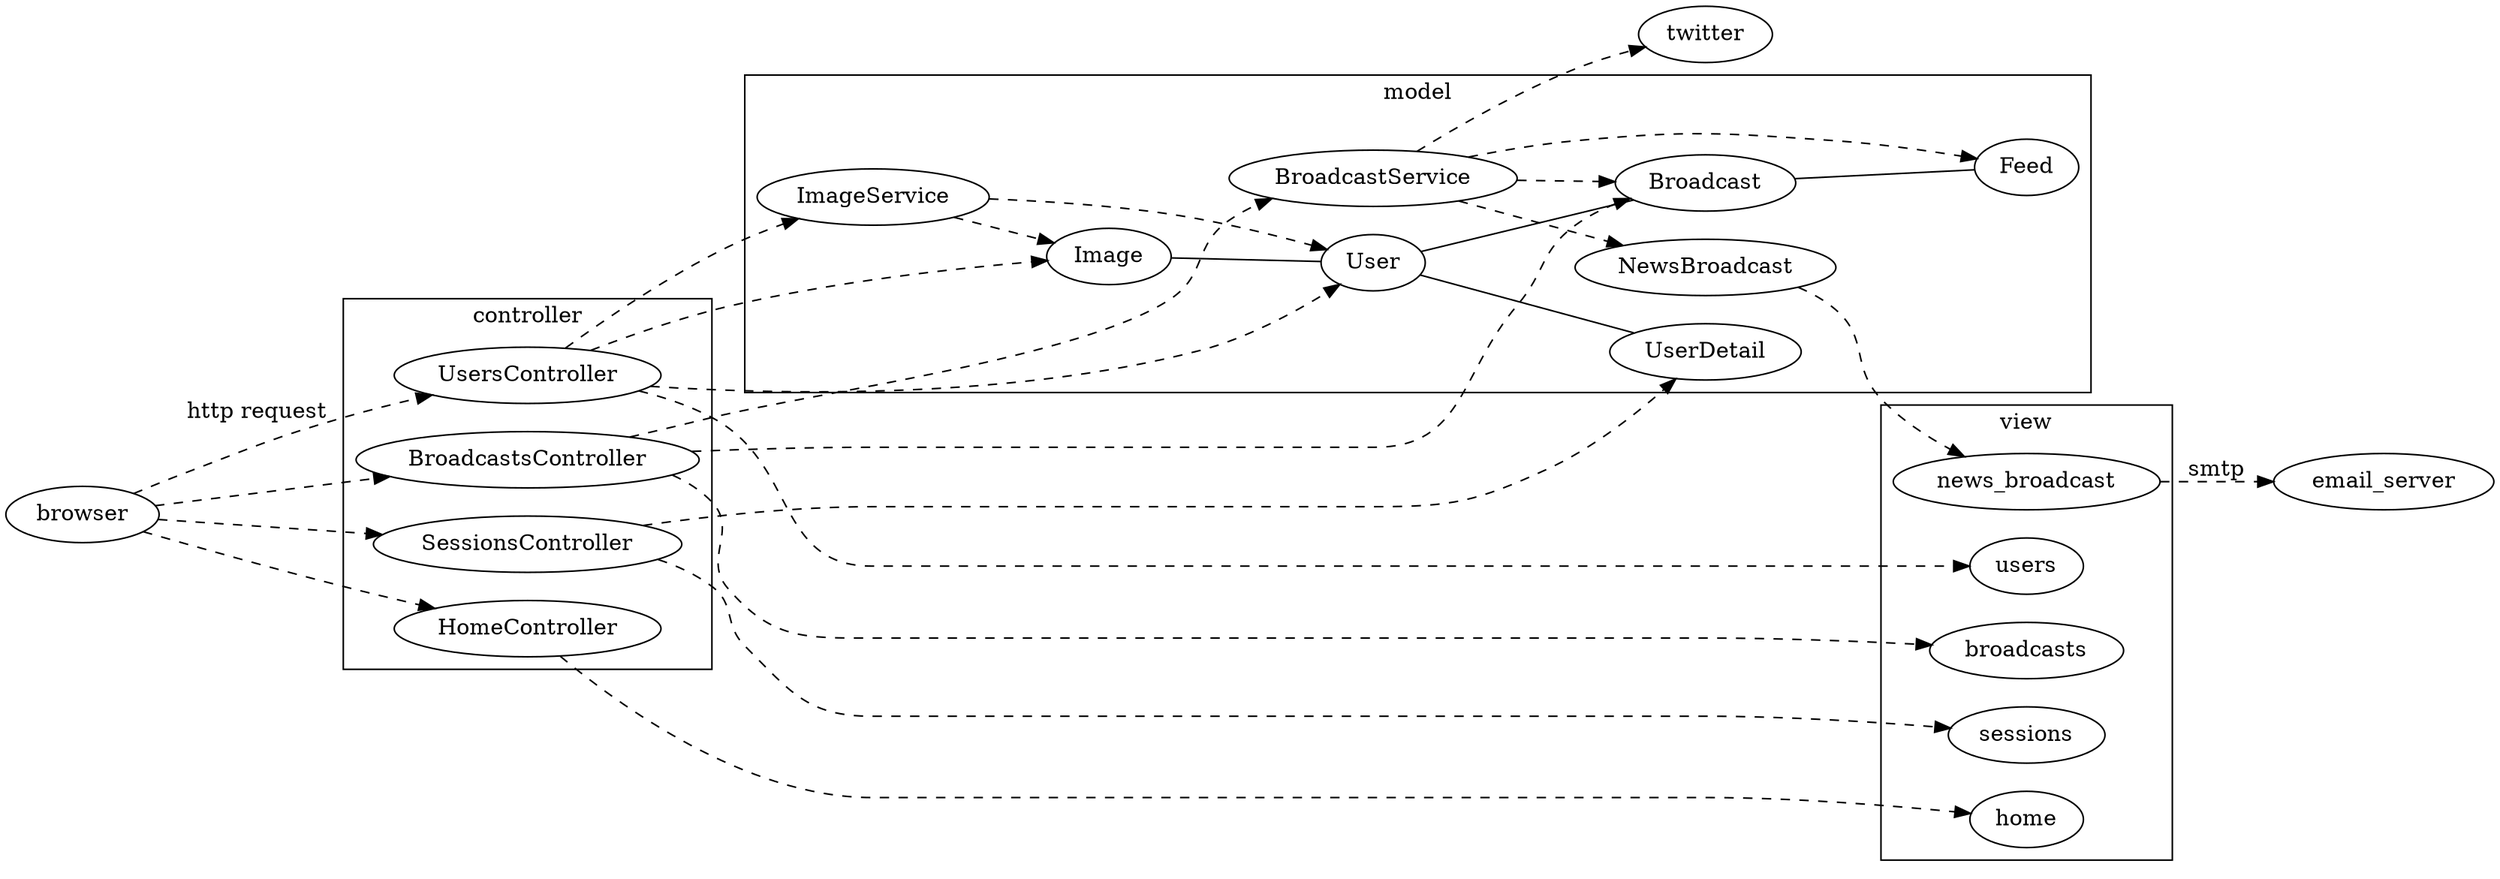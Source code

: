 digraph D { 
  rankdir=LR;

  BroadcastsController;
  UsersController;
  SessionsController;
  HomeController;

  BroadcastService;
  Broadcast;
  Feed;
  ImageService;
  Image;
  User;
  UserDetail;
  NewsBroadcast;

  home;
  broadcasts;
  sessions;
  users;
  news_broadcast;

  browser;
  twitter;
  email_server;

  subgraph cluster_0 {
    label="controller";
    color=black;

    BroadcastsController;
    UsersController;
    SessionsController;
    HomeController;
  }

  subgraph cluster_1 {
    label="model";
    color=black;
    
    BroadcastService;
    Broadcast;
    Feed;
    ImageService;
    Image;
    User;
    UserDetail;
    NewsBroadcast;
  }

  subgraph cluster_2 {
    label="view";
    color=black;

    home;
    broadcasts;
    sessions;
    users;
    news_broadcast;
  }


  edge[style="dashed"]
  browser -> UsersController[label="http request"];
  browser -> BroadcastsController;
  browser -> SessionsController;
  browser -> HomeController;

  BroadcastsController -> BroadcastService;
  BroadcastsController -> Broadcast;
  BroadcastService -> twitter;
  BroadcastService -> Feed;
  BroadcastService -> Broadcast;
  BroadcastService -> NewsBroadcast;

  UsersController -> ImageService;
  UsersController -> User;
  UsersController -> Image;
  ImageService -> User;
  ImageService -> Image;

  SessionsController -> UserDetail;

  HomeController -> home;
  BroadcastsController -> broadcasts;
  SessionsController -> sessions;
  UsersController -> users;
  NewsBroadcast -> news_broadcast;

  news_broadcast -> email_server[label="smtp"];


  edge[style="solid", arrowhead="none"]
  Image -> User;
  User -> Broadcast;
  User -> UserDetail;
  Broadcast -> Feed;
}
